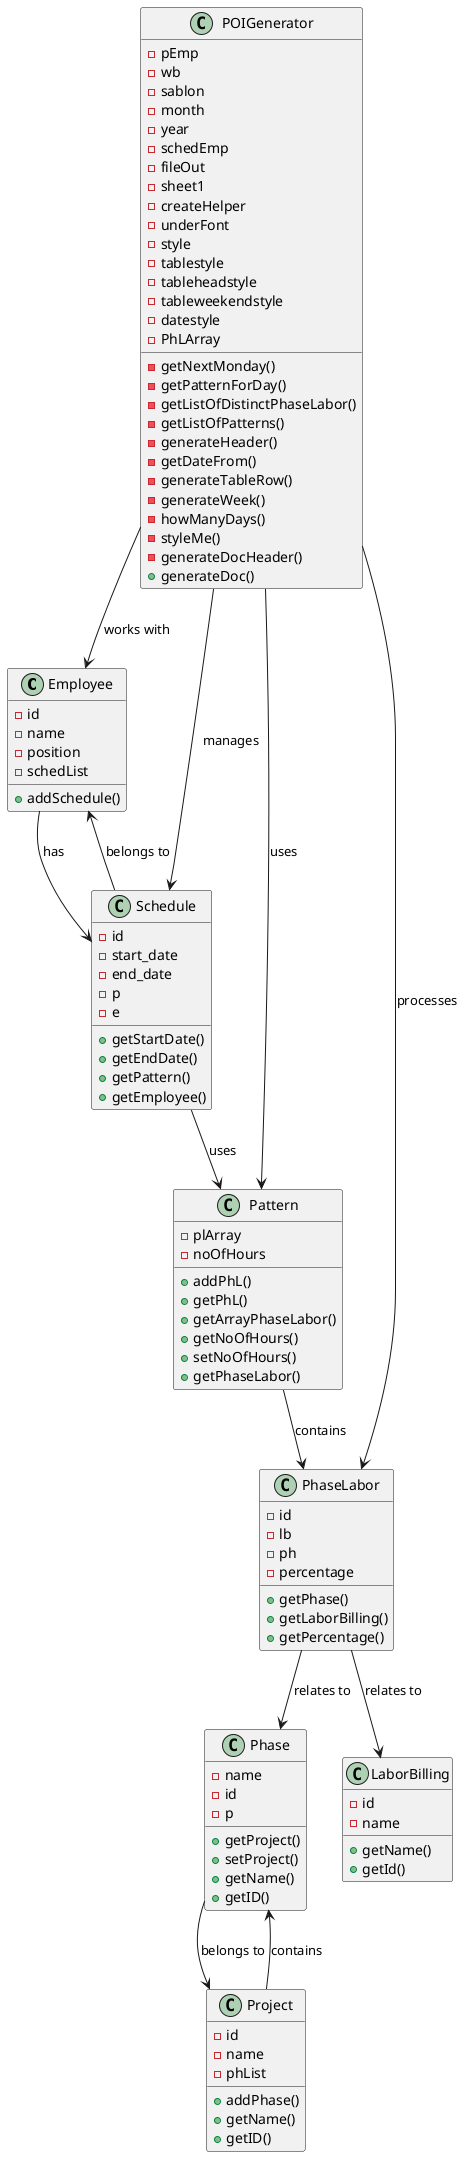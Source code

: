 @startuml

class Employee {
    - id
    - name
    - position
    - schedList
    + addSchedule()
}

class Schedule {
    - id
    - start_date
    - end_date
    - p
    - e
    + getStartDate()
    + getEndDate()
    + getPattern()
    + getEmployee()
}

class Pattern {
    - plArray
    - noOfHours
    + addPhL()
    + getPhL()
    + getArrayPhaseLabor()
    + getNoOfHours()
    + setNoOfHours()
    + getPhaseLabor()
}

class PhaseLabor {
    - id
    - lb
    - ph
    - percentage
    + getPhase()
    + getLaborBilling()
    + getPercentage()
}

class Phase {
    - name
    - id
    - p
    + getProject()
    + setProject()
    + getName()
    + getID()
}

class Project {
    - id
    - name
    - phList
    + addPhase()
    + getName()
    + getID()
}

class LaborBilling {
    - id
    - name
    + getName()
    + getId()
}

class POIGenerator {
    - pEmp
    - wb
    - sablon
    - month
    - year
    - schedEmp
    - fileOut
    - sheet1
    - createHelper
    - underFont
    - style
    - tablestyle
    - tableheadstyle
    - tableweekendstyle
    - datestyle
    - PhLArray
    - getNextMonday()
    - getPatternForDay()
    - getListOfDistinctPhaseLabor()
    - getListOfPatterns()
    - generateHeader()
    - getDateFrom()
    - generateTableRow()
    - generateWeek()
    - howManyDays()
    - styleMe()
    - generateDocHeader()
    + generateDoc()
}

Employee --> Schedule : "has"
Schedule --> Pattern : "uses"
Schedule --> Employee : "belongs to"
Pattern --> PhaseLabor : "contains"
PhaseLabor --> Phase : "relates to"
PhaseLabor --> LaborBilling : "relates to"
Phase --> Project : "belongs to"
Project --> Phase : "contains"
POIGenerator --> Employee : "works with"
POIGenerator --> Schedule : "manages"
POIGenerator --> Pattern : "uses"
POIGenerator --> PhaseLabor : "processes"

@enduml

